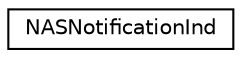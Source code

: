 digraph "Graphical Class Hierarchy"
{
 // LATEX_PDF_SIZE
  edge [fontname="Helvetica",fontsize="10",labelfontname="Helvetica",labelfontsize="10"];
  node [fontname="Helvetica",fontsize="10",shape=record];
  rankdir="LR";
  Node0 [label="NASNotificationInd",height=0.2,width=0.4,color="black", fillcolor="white", style="filled",URL="$structNASNotificationInd.html",tooltip=" "];
}
